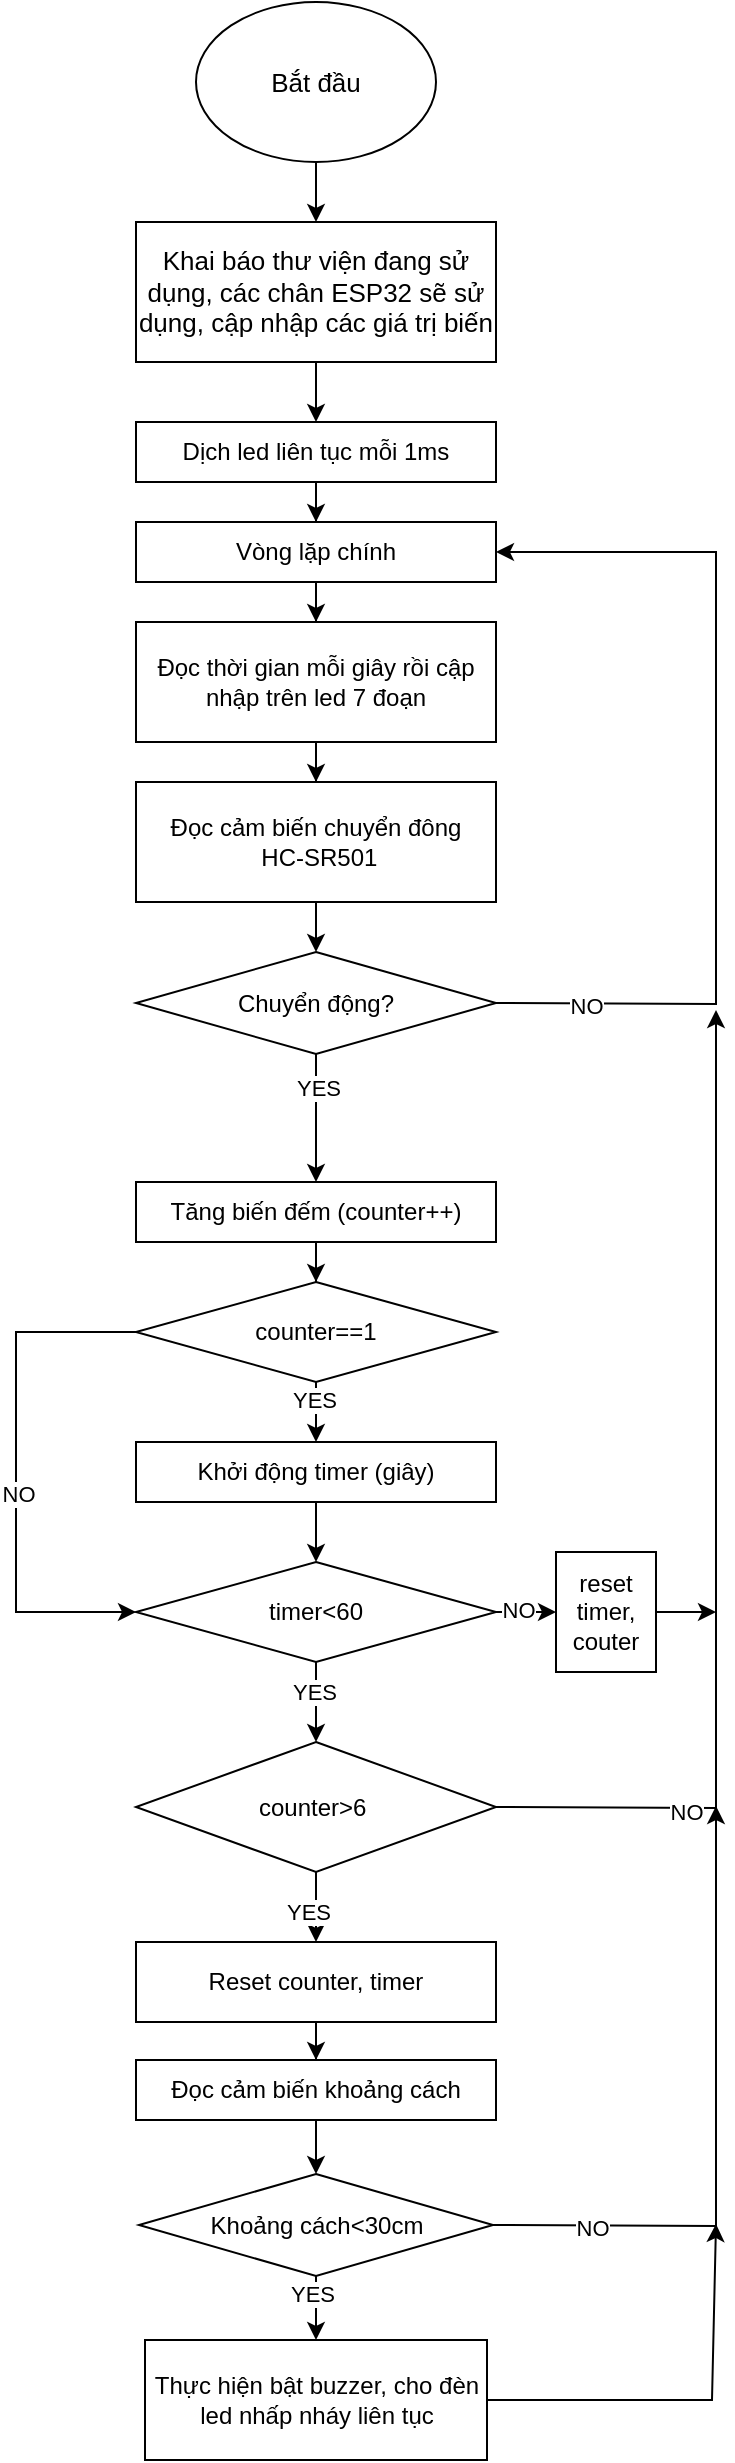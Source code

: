 <mxfile version="26.1.1">
  <diagram id="C5RBs43oDa-KdzZeNtuy" name="Page-1">
    <mxGraphModel dx="1044" dy="553" grid="0" gridSize="10" guides="1" tooltips="1" connect="1" arrows="1" fold="1" page="1" pageScale="1" pageWidth="1169" pageHeight="1654" math="0" shadow="0">
      <root>
        <mxCell id="WIyWlLk6GJQsqaUBKTNV-0" />
        <mxCell id="WIyWlLk6GJQsqaUBKTNV-1" parent="WIyWlLk6GJQsqaUBKTNV-0" />
        <mxCell id="wKeVTeBd1KKrGGtHV_lI-2" value="" style="edgeStyle=orthogonalEdgeStyle;rounded=0;orthogonalLoop=1;jettySize=auto;html=1;" edge="1" parent="WIyWlLk6GJQsqaUBKTNV-1" source="wKeVTeBd1KKrGGtHV_lI-0" target="wKeVTeBd1KKrGGtHV_lI-1">
          <mxGeometry relative="1" as="geometry" />
        </mxCell>
        <mxCell id="wKeVTeBd1KKrGGtHV_lI-0" value="&lt;span style=&quot;font-size: 13px;&quot;&gt;Bắt đầu&lt;/span&gt;" style="ellipse;whiteSpace=wrap;html=1;" vertex="1" parent="WIyWlLk6GJQsqaUBKTNV-1">
          <mxGeometry x="340" y="30" width="120" height="80" as="geometry" />
        </mxCell>
        <mxCell id="wKeVTeBd1KKrGGtHV_lI-14" value="" style="edgeStyle=orthogonalEdgeStyle;rounded=0;orthogonalLoop=1;jettySize=auto;html=1;" edge="1" parent="WIyWlLk6GJQsqaUBKTNV-1" source="wKeVTeBd1KKrGGtHV_lI-1" target="wKeVTeBd1KKrGGtHV_lI-13">
          <mxGeometry relative="1" as="geometry" />
        </mxCell>
        <mxCell id="wKeVTeBd1KKrGGtHV_lI-1" value="&lt;font style=&quot;font-size: 13px;&quot;&gt;Khai báo thư viện đang sử dụng, các chân ESP32 sẽ sử dụng, cập nhập các giá trị biến&lt;/font&gt;" style="whiteSpace=wrap;html=1;" vertex="1" parent="WIyWlLk6GJQsqaUBKTNV-1">
          <mxGeometry x="310" y="140" width="180" height="70" as="geometry" />
        </mxCell>
        <mxCell id="wKeVTeBd1KKrGGtHV_lI-8" value="" style="edgeStyle=orthogonalEdgeStyle;rounded=0;orthogonalLoop=1;jettySize=auto;html=1;" edge="1" parent="WIyWlLk6GJQsqaUBKTNV-1" source="wKeVTeBd1KKrGGtHV_lI-3" target="wKeVTeBd1KKrGGtHV_lI-7">
          <mxGeometry relative="1" as="geometry" />
        </mxCell>
        <mxCell id="wKeVTeBd1KKrGGtHV_lI-3" value="Vòng lặp chính" style="whiteSpace=wrap;html=1;" vertex="1" parent="WIyWlLk6GJQsqaUBKTNV-1">
          <mxGeometry x="310" y="290" width="180" height="30" as="geometry" />
        </mxCell>
        <mxCell id="wKeVTeBd1KKrGGtHV_lI-10" value="" style="edgeStyle=orthogonalEdgeStyle;rounded=0;orthogonalLoop=1;jettySize=auto;html=1;" edge="1" parent="WIyWlLk6GJQsqaUBKTNV-1" source="wKeVTeBd1KKrGGtHV_lI-7" target="wKeVTeBd1KKrGGtHV_lI-9">
          <mxGeometry relative="1" as="geometry" />
        </mxCell>
        <mxCell id="wKeVTeBd1KKrGGtHV_lI-7" value="Đọc thời gian mỗi giây rồi cập nhập trên led 7 đoạn" style="whiteSpace=wrap;html=1;" vertex="1" parent="WIyWlLk6GJQsqaUBKTNV-1">
          <mxGeometry x="310" y="340" width="180" height="60" as="geometry" />
        </mxCell>
        <mxCell id="wKeVTeBd1KKrGGtHV_lI-12" value="" style="edgeStyle=orthogonalEdgeStyle;rounded=0;orthogonalLoop=1;jettySize=auto;html=1;" edge="1" parent="WIyWlLk6GJQsqaUBKTNV-1" source="wKeVTeBd1KKrGGtHV_lI-9" target="wKeVTeBd1KKrGGtHV_lI-11">
          <mxGeometry relative="1" as="geometry" />
        </mxCell>
        <mxCell id="wKeVTeBd1KKrGGtHV_lI-9" value="Đọc cảm biến chuyển đông&lt;div&gt;&amp;nbsp;HC-SR501&lt;/div&gt;" style="whiteSpace=wrap;html=1;" vertex="1" parent="WIyWlLk6GJQsqaUBKTNV-1">
          <mxGeometry x="310" y="420" width="180" height="60" as="geometry" />
        </mxCell>
        <mxCell id="wKeVTeBd1KKrGGtHV_lI-19" value="" style="edgeStyle=orthogonalEdgeStyle;rounded=0;orthogonalLoop=1;jettySize=auto;html=1;" edge="1" parent="WIyWlLk6GJQsqaUBKTNV-1" source="wKeVTeBd1KKrGGtHV_lI-11" target="wKeVTeBd1KKrGGtHV_lI-18">
          <mxGeometry relative="1" as="geometry" />
        </mxCell>
        <mxCell id="wKeVTeBd1KKrGGtHV_lI-26" value="YES" style="edgeLabel;html=1;align=center;verticalAlign=middle;resizable=0;points=[];" vertex="1" connectable="0" parent="wKeVTeBd1KKrGGtHV_lI-19">
          <mxGeometry x="-0.491" y="1" relative="1" as="geometry">
            <mxPoint as="offset" />
          </mxGeometry>
        </mxCell>
        <mxCell id="wKeVTeBd1KKrGGtHV_lI-11" value="Chuyển động?" style="rhombus;whiteSpace=wrap;html=1;" vertex="1" parent="WIyWlLk6GJQsqaUBKTNV-1">
          <mxGeometry x="310" y="505" width="180" height="51" as="geometry" />
        </mxCell>
        <mxCell id="wKeVTeBd1KKrGGtHV_lI-15" value="" style="edgeStyle=orthogonalEdgeStyle;rounded=0;orthogonalLoop=1;jettySize=auto;html=1;" edge="1" parent="WIyWlLk6GJQsqaUBKTNV-1" source="wKeVTeBd1KKrGGtHV_lI-13" target="wKeVTeBd1KKrGGtHV_lI-3">
          <mxGeometry relative="1" as="geometry" />
        </mxCell>
        <mxCell id="wKeVTeBd1KKrGGtHV_lI-13" value="Dịch led liên tục mỗi 1ms" style="whiteSpace=wrap;html=1;" vertex="1" parent="WIyWlLk6GJQsqaUBKTNV-1">
          <mxGeometry x="310" y="240" width="180" height="30" as="geometry" />
        </mxCell>
        <mxCell id="wKeVTeBd1KKrGGtHV_lI-16" value="" style="endArrow=classic;html=1;rounded=0;exitX=1;exitY=0.5;exitDx=0;exitDy=0;entryX=1;entryY=0.5;entryDx=0;entryDy=0;" edge="1" parent="WIyWlLk6GJQsqaUBKTNV-1" source="wKeVTeBd1KKrGGtHV_lI-11" target="wKeVTeBd1KKrGGtHV_lI-3">
          <mxGeometry width="50" height="50" relative="1" as="geometry">
            <mxPoint x="600" y="545" as="sourcePoint" />
            <mxPoint x="600" y="305" as="targetPoint" />
            <Array as="points">
              <mxPoint x="600" y="531" />
              <mxPoint x="600" y="305" />
            </Array>
          </mxGeometry>
        </mxCell>
        <mxCell id="wKeVTeBd1KKrGGtHV_lI-17" value="NO" style="edgeLabel;html=1;align=center;verticalAlign=middle;resizable=0;points=[];" vertex="1" connectable="0" parent="wKeVTeBd1KKrGGtHV_lI-16">
          <mxGeometry x="-0.798" y="-1" relative="1" as="geometry">
            <mxPoint as="offset" />
          </mxGeometry>
        </mxCell>
        <mxCell id="wKeVTeBd1KKrGGtHV_lI-34" value="" style="edgeStyle=orthogonalEdgeStyle;rounded=0;orthogonalLoop=1;jettySize=auto;html=1;" edge="1" parent="WIyWlLk6GJQsqaUBKTNV-1" source="wKeVTeBd1KKrGGtHV_lI-18" target="wKeVTeBd1KKrGGtHV_lI-33">
          <mxGeometry relative="1" as="geometry" />
        </mxCell>
        <mxCell id="wKeVTeBd1KKrGGtHV_lI-18" value="Tăng biến đếm (counter++)" style="whiteSpace=wrap;html=1;" vertex="1" parent="WIyWlLk6GJQsqaUBKTNV-1">
          <mxGeometry x="310" y="620" width="180" height="30" as="geometry" />
        </mxCell>
        <mxCell id="wKeVTeBd1KKrGGtHV_lI-29" value="" style="edgeStyle=orthogonalEdgeStyle;rounded=0;orthogonalLoop=1;jettySize=auto;html=1;" edge="1" parent="WIyWlLk6GJQsqaUBKTNV-1" source="wKeVTeBd1KKrGGtHV_lI-22" target="wKeVTeBd1KKrGGtHV_lI-28">
          <mxGeometry relative="1" as="geometry" />
        </mxCell>
        <mxCell id="wKeVTeBd1KKrGGtHV_lI-30" value="YES" style="edgeLabel;html=1;align=center;verticalAlign=middle;resizable=0;points=[];" vertex="1" connectable="0" parent="wKeVTeBd1KKrGGtHV_lI-29">
          <mxGeometry x="-0.122" y="4" relative="1" as="geometry">
            <mxPoint as="offset" />
          </mxGeometry>
        </mxCell>
        <mxCell id="wKeVTeBd1KKrGGtHV_lI-22" value="counter&amp;gt;6&amp;nbsp;" style="rhombus;whiteSpace=wrap;html=1;" vertex="1" parent="WIyWlLk6GJQsqaUBKTNV-1">
          <mxGeometry x="310" y="900" width="180" height="65" as="geometry" />
        </mxCell>
        <mxCell id="wKeVTeBd1KKrGGtHV_lI-25" value="" style="endArrow=classic;html=1;rounded=0;exitX=1;exitY=0.5;exitDx=0;exitDy=0;" edge="1" parent="WIyWlLk6GJQsqaUBKTNV-1" source="wKeVTeBd1KKrGGtHV_lI-22">
          <mxGeometry width="50" height="50" relative="1" as="geometry">
            <mxPoint x="420" y="580" as="sourcePoint" />
            <mxPoint x="600" y="534" as="targetPoint" />
            <Array as="points">
              <mxPoint x="600" y="933" />
              <mxPoint x="600" y="893" />
              <mxPoint x="600" y="800" />
            </Array>
          </mxGeometry>
        </mxCell>
        <mxCell id="wKeVTeBd1KKrGGtHV_lI-27" value="NO" style="edgeLabel;html=1;align=center;verticalAlign=middle;resizable=0;points=[];" vertex="1" connectable="0" parent="wKeVTeBd1KKrGGtHV_lI-25">
          <mxGeometry x="-0.627" y="-2" relative="1" as="geometry">
            <mxPoint as="offset" />
          </mxGeometry>
        </mxCell>
        <mxCell id="wKeVTeBd1KKrGGtHV_lI-32" value="" style="edgeStyle=orthogonalEdgeStyle;rounded=0;orthogonalLoop=1;jettySize=auto;html=1;" edge="1" parent="WIyWlLk6GJQsqaUBKTNV-1" source="wKeVTeBd1KKrGGtHV_lI-28" target="wKeVTeBd1KKrGGtHV_lI-31">
          <mxGeometry relative="1" as="geometry" />
        </mxCell>
        <mxCell id="wKeVTeBd1KKrGGtHV_lI-28" value="Reset counter, timer" style="whiteSpace=wrap;html=1;" vertex="1" parent="WIyWlLk6GJQsqaUBKTNV-1">
          <mxGeometry x="310" y="1000" width="180" height="40" as="geometry" />
        </mxCell>
        <mxCell id="wKeVTeBd1KKrGGtHV_lI-61" value="" style="edgeStyle=orthogonalEdgeStyle;rounded=0;orthogonalLoop=1;jettySize=auto;html=1;" edge="1" parent="WIyWlLk6GJQsqaUBKTNV-1" source="wKeVTeBd1KKrGGtHV_lI-31" target="wKeVTeBd1KKrGGtHV_lI-60">
          <mxGeometry relative="1" as="geometry" />
        </mxCell>
        <mxCell id="wKeVTeBd1KKrGGtHV_lI-31" value="Đọc cảm biến khoảng cách" style="whiteSpace=wrap;html=1;" vertex="1" parent="WIyWlLk6GJQsqaUBKTNV-1">
          <mxGeometry x="310" y="1059" width="180" height="30" as="geometry" />
        </mxCell>
        <mxCell id="wKeVTeBd1KKrGGtHV_lI-37" value="" style="edgeStyle=orthogonalEdgeStyle;rounded=0;orthogonalLoop=1;jettySize=auto;html=1;" edge="1" parent="WIyWlLk6GJQsqaUBKTNV-1" source="wKeVTeBd1KKrGGtHV_lI-33" target="wKeVTeBd1KKrGGtHV_lI-36">
          <mxGeometry relative="1" as="geometry" />
        </mxCell>
        <mxCell id="wKeVTeBd1KKrGGtHV_lI-38" value="YES" style="edgeLabel;html=1;align=center;verticalAlign=middle;resizable=0;points=[];" vertex="1" connectable="0" parent="wKeVTeBd1KKrGGtHV_lI-37">
          <mxGeometry x="-0.647" y="-1" relative="1" as="geometry">
            <mxPoint as="offset" />
          </mxGeometry>
        </mxCell>
        <mxCell id="wKeVTeBd1KKrGGtHV_lI-33" value="counter==1" style="rhombus;whiteSpace=wrap;html=1;" vertex="1" parent="WIyWlLk6GJQsqaUBKTNV-1">
          <mxGeometry x="310" y="670" width="180" height="50" as="geometry" />
        </mxCell>
        <mxCell id="wKeVTeBd1KKrGGtHV_lI-41" value="" style="edgeStyle=orthogonalEdgeStyle;rounded=0;orthogonalLoop=1;jettySize=auto;html=1;" edge="1" parent="WIyWlLk6GJQsqaUBKTNV-1" source="wKeVTeBd1KKrGGtHV_lI-36" target="wKeVTeBd1KKrGGtHV_lI-40">
          <mxGeometry relative="1" as="geometry" />
        </mxCell>
        <mxCell id="wKeVTeBd1KKrGGtHV_lI-36" value="Khởi động timer (giây)" style="whiteSpace=wrap;html=1;" vertex="1" parent="WIyWlLk6GJQsqaUBKTNV-1">
          <mxGeometry x="310" y="750" width="180" height="30" as="geometry" />
        </mxCell>
        <mxCell id="wKeVTeBd1KKrGGtHV_lI-43" value="" style="edgeStyle=orthogonalEdgeStyle;rounded=0;orthogonalLoop=1;jettySize=auto;html=1;" edge="1" parent="WIyWlLk6GJQsqaUBKTNV-1" source="wKeVTeBd1KKrGGtHV_lI-40" target="wKeVTeBd1KKrGGtHV_lI-22">
          <mxGeometry relative="1" as="geometry" />
        </mxCell>
        <mxCell id="wKeVTeBd1KKrGGtHV_lI-44" value="YES" style="edgeLabel;html=1;align=center;verticalAlign=middle;resizable=0;points=[];" vertex="1" connectable="0" parent="wKeVTeBd1KKrGGtHV_lI-43">
          <mxGeometry x="-0.277" y="-1" relative="1" as="geometry">
            <mxPoint as="offset" />
          </mxGeometry>
        </mxCell>
        <mxCell id="wKeVTeBd1KKrGGtHV_lI-55" value="" style="edgeStyle=orthogonalEdgeStyle;rounded=0;orthogonalLoop=1;jettySize=auto;html=1;" edge="1" parent="WIyWlLk6GJQsqaUBKTNV-1" source="wKeVTeBd1KKrGGtHV_lI-40" target="wKeVTeBd1KKrGGtHV_lI-54">
          <mxGeometry relative="1" as="geometry" />
        </mxCell>
        <mxCell id="wKeVTeBd1KKrGGtHV_lI-56" value="NO" style="edgeLabel;html=1;align=center;verticalAlign=middle;resizable=0;points=[];" vertex="1" connectable="0" parent="wKeVTeBd1KKrGGtHV_lI-55">
          <mxGeometry x="0.24" y="1" relative="1" as="geometry">
            <mxPoint as="offset" />
          </mxGeometry>
        </mxCell>
        <mxCell id="wKeVTeBd1KKrGGtHV_lI-40" value="timer&amp;lt;60" style="rhombus;whiteSpace=wrap;html=1;" vertex="1" parent="WIyWlLk6GJQsqaUBKTNV-1">
          <mxGeometry x="310" y="810" width="180" height="50" as="geometry" />
        </mxCell>
        <mxCell id="wKeVTeBd1KKrGGtHV_lI-42" value="" style="endArrow=classic;html=1;rounded=0;entryX=0;entryY=0.5;entryDx=0;entryDy=0;exitX=0;exitY=0.5;exitDx=0;exitDy=0;" edge="1" parent="WIyWlLk6GJQsqaUBKTNV-1" source="wKeVTeBd1KKrGGtHV_lI-33" target="wKeVTeBd1KKrGGtHV_lI-40">
          <mxGeometry width="50" height="50" relative="1" as="geometry">
            <mxPoint x="400" y="830" as="sourcePoint" />
            <mxPoint x="450" y="780" as="targetPoint" />
            <Array as="points">
              <mxPoint x="250" y="695" />
              <mxPoint x="250" y="760" />
              <mxPoint x="250" y="835" />
            </Array>
          </mxGeometry>
        </mxCell>
        <mxCell id="wKeVTeBd1KKrGGtHV_lI-45" value="NO" style="edgeLabel;html=1;align=center;verticalAlign=middle;resizable=0;points=[];" vertex="1" connectable="0" parent="wKeVTeBd1KKrGGtHV_lI-42">
          <mxGeometry x="0.086" y="1" relative="1" as="geometry">
            <mxPoint as="offset" />
          </mxGeometry>
        </mxCell>
        <mxCell id="wKeVTeBd1KKrGGtHV_lI-54" value="reset timer, couter" style="whiteSpace=wrap;html=1;" vertex="1" parent="WIyWlLk6GJQsqaUBKTNV-1">
          <mxGeometry x="520" y="805" width="50" height="60" as="geometry" />
        </mxCell>
        <mxCell id="wKeVTeBd1KKrGGtHV_lI-57" value="" style="endArrow=classic;html=1;rounded=0;exitX=1;exitY=0.5;exitDx=0;exitDy=0;" edge="1" parent="WIyWlLk6GJQsqaUBKTNV-1" source="wKeVTeBd1KKrGGtHV_lI-54">
          <mxGeometry width="50" height="50" relative="1" as="geometry">
            <mxPoint x="270" y="770" as="sourcePoint" />
            <mxPoint x="600" y="835" as="targetPoint" />
          </mxGeometry>
        </mxCell>
        <mxCell id="wKeVTeBd1KKrGGtHV_lI-65" value="" style="edgeStyle=orthogonalEdgeStyle;rounded=0;orthogonalLoop=1;jettySize=auto;html=1;" edge="1" parent="WIyWlLk6GJQsqaUBKTNV-1" source="wKeVTeBd1KKrGGtHV_lI-60" target="wKeVTeBd1KKrGGtHV_lI-64">
          <mxGeometry relative="1" as="geometry" />
        </mxCell>
        <mxCell id="wKeVTeBd1KKrGGtHV_lI-66" value="YES" style="edgeLabel;html=1;align=center;verticalAlign=middle;resizable=0;points=[];" vertex="1" connectable="0" parent="wKeVTeBd1KKrGGtHV_lI-65">
          <mxGeometry x="-0.619" y="-2" relative="1" as="geometry">
            <mxPoint as="offset" />
          </mxGeometry>
        </mxCell>
        <mxCell id="wKeVTeBd1KKrGGtHV_lI-60" value="Khoảng cách&amp;lt;30cm" style="rhombus;whiteSpace=wrap;html=1;" vertex="1" parent="WIyWlLk6GJQsqaUBKTNV-1">
          <mxGeometry x="311.5" y="1116" width="177" height="51" as="geometry" />
        </mxCell>
        <mxCell id="wKeVTeBd1KKrGGtHV_lI-62" value="" style="endArrow=classic;html=1;rounded=0;exitX=1;exitY=0.5;exitDx=0;exitDy=0;" edge="1" parent="WIyWlLk6GJQsqaUBKTNV-1" source="wKeVTeBd1KKrGGtHV_lI-60">
          <mxGeometry width="50" height="50" relative="1" as="geometry">
            <mxPoint x="560" y="1107" as="sourcePoint" />
            <mxPoint x="600" y="932" as="targetPoint" />
            <Array as="points">
              <mxPoint x="600" y="1142" />
            </Array>
          </mxGeometry>
        </mxCell>
        <mxCell id="wKeVTeBd1KKrGGtHV_lI-63" value="NO" style="edgeLabel;html=1;align=center;verticalAlign=middle;resizable=0;points=[];" vertex="1" connectable="0" parent="wKeVTeBd1KKrGGtHV_lI-62">
          <mxGeometry x="-0.691" y="-1" relative="1" as="geometry">
            <mxPoint as="offset" />
          </mxGeometry>
        </mxCell>
        <mxCell id="wKeVTeBd1KKrGGtHV_lI-64" value="Thực hiện bật buzzer, cho đèn led nhấp nháy liên tục" style="whiteSpace=wrap;html=1;" vertex="1" parent="WIyWlLk6GJQsqaUBKTNV-1">
          <mxGeometry x="314.5" y="1199" width="171" height="60" as="geometry" />
        </mxCell>
        <mxCell id="wKeVTeBd1KKrGGtHV_lI-70" value="" style="endArrow=classic;html=1;rounded=0;exitX=1;exitY=0.5;exitDx=0;exitDy=0;" edge="1" parent="WIyWlLk6GJQsqaUBKTNV-1" source="wKeVTeBd1KKrGGtHV_lI-64">
          <mxGeometry width="50" height="50" relative="1" as="geometry">
            <mxPoint x="573" y="1234" as="sourcePoint" />
            <mxPoint x="600" y="1141" as="targetPoint" />
            <Array as="points">
              <mxPoint x="598" y="1229" />
            </Array>
          </mxGeometry>
        </mxCell>
      </root>
    </mxGraphModel>
  </diagram>
</mxfile>

